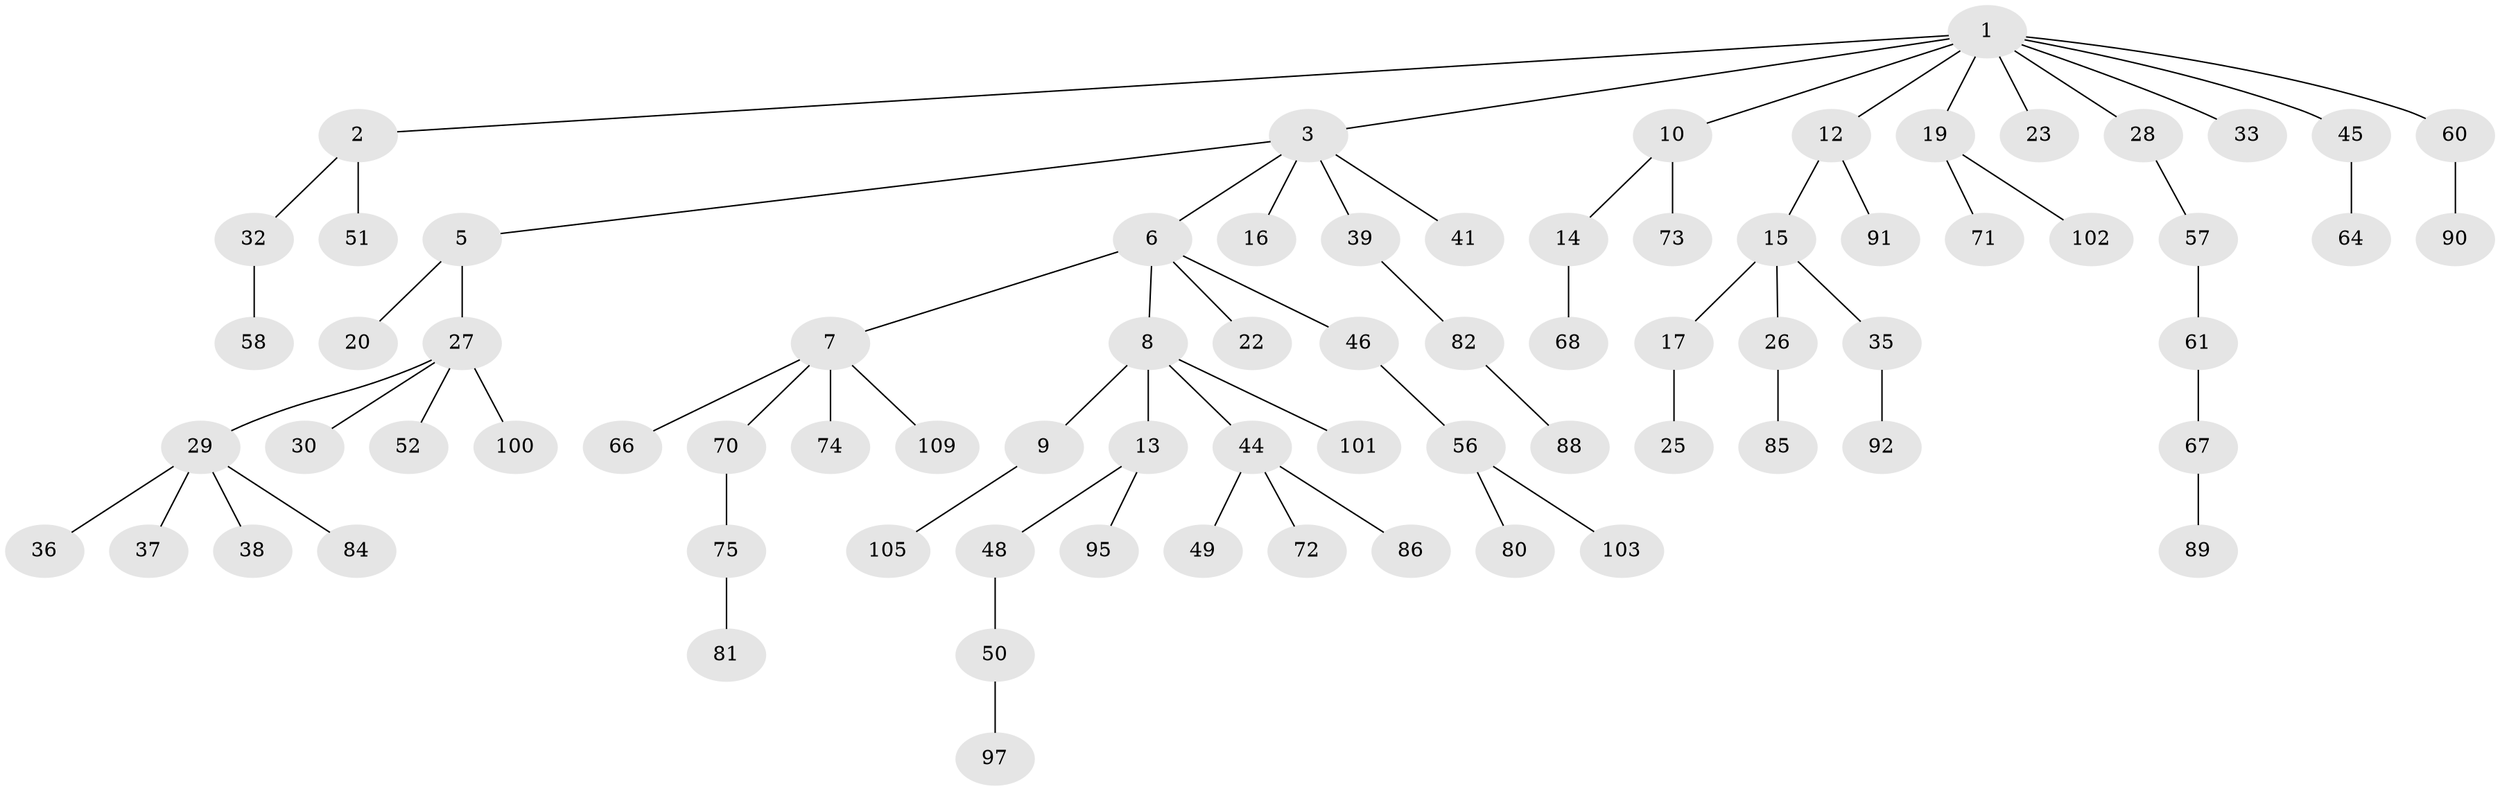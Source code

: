 // Generated by graph-tools (version 1.1) at 2025/24/03/03/25 07:24:06]
// undirected, 75 vertices, 74 edges
graph export_dot {
graph [start="1"]
  node [color=gray90,style=filled];
  1 [super="+11"];
  2 [super="+21"];
  3 [super="+4"];
  5 [super="+31"];
  6 [super="+34"];
  7 [super="+18"];
  8 [super="+62"];
  9;
  10 [super="+54"];
  12 [super="+40"];
  13 [super="+43"];
  14;
  15 [super="+24"];
  16 [super="+55"];
  17;
  19 [super="+53"];
  20;
  22;
  23;
  25;
  26 [super="+47"];
  27 [super="+87"];
  28 [super="+79"];
  29 [super="+96"];
  30;
  32;
  33 [super="+42"];
  35 [super="+94"];
  36;
  37;
  38;
  39 [super="+63"];
  41 [super="+93"];
  44 [super="+59"];
  45;
  46 [super="+76"];
  48 [super="+78"];
  49 [super="+104"];
  50 [super="+83"];
  51;
  52;
  56 [super="+69"];
  57;
  58 [super="+65"];
  60;
  61 [super="+99"];
  64;
  66;
  67;
  68 [super="+106"];
  70;
  71;
  72;
  73;
  74;
  75 [super="+77"];
  80;
  81;
  82;
  84 [super="+98"];
  85;
  86;
  88 [super="+108"];
  89;
  90;
  91;
  92;
  95;
  97;
  100;
  101;
  102;
  103;
  105 [super="+107"];
  109;
  1 -- 2;
  1 -- 3;
  1 -- 10;
  1 -- 19;
  1 -- 23;
  1 -- 60;
  1 -- 33;
  1 -- 28;
  1 -- 12;
  1 -- 45;
  2 -- 32;
  2 -- 51;
  3 -- 6;
  3 -- 16;
  3 -- 5;
  3 -- 39;
  3 -- 41;
  5 -- 20;
  5 -- 27;
  6 -- 7;
  6 -- 8;
  6 -- 22;
  6 -- 46;
  7 -- 74;
  7 -- 66;
  7 -- 109;
  7 -- 70;
  8 -- 9;
  8 -- 13;
  8 -- 44;
  8 -- 101;
  9 -- 105;
  10 -- 14;
  10 -- 73;
  12 -- 15;
  12 -- 91;
  13 -- 48;
  13 -- 95;
  14 -- 68;
  15 -- 17;
  15 -- 35;
  15 -- 26;
  17 -- 25;
  19 -- 71;
  19 -- 102;
  26 -- 85;
  27 -- 29;
  27 -- 30;
  27 -- 52;
  27 -- 100;
  28 -- 57;
  29 -- 36;
  29 -- 37;
  29 -- 38;
  29 -- 84;
  32 -- 58;
  35 -- 92;
  39 -- 82;
  44 -- 49;
  44 -- 72;
  44 -- 86;
  45 -- 64;
  46 -- 56;
  48 -- 50;
  50 -- 97;
  56 -- 103;
  56 -- 80;
  57 -- 61;
  60 -- 90;
  61 -- 67;
  67 -- 89;
  70 -- 75;
  75 -- 81;
  82 -- 88;
}
